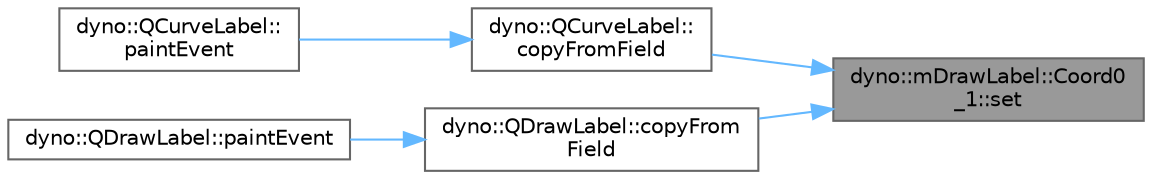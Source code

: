 digraph "dyno::mDrawLabel::Coord0_1::set"
{
 // LATEX_PDF_SIZE
  bgcolor="transparent";
  edge [fontname=Helvetica,fontsize=10,labelfontname=Helvetica,labelfontsize=10];
  node [fontname=Helvetica,fontsize=10,shape=box,height=0.2,width=0.4];
  rankdir="RL";
  Node1 [id="Node000001",label="dyno::mDrawLabel::Coord0\l_1::set",height=0.2,width=0.4,color="gray40", fillcolor="grey60", style="filled", fontcolor="black",tooltip=" "];
  Node1 -> Node2 [id="edge1_Node000001_Node000002",dir="back",color="steelblue1",style="solid",tooltip=" "];
  Node2 [id="Node000002",label="dyno::QCurveLabel::\lcopyFromField",height=0.2,width=0.4,color="grey40", fillcolor="white", style="filled",URL="$classdyno_1_1_q_curve_label.html#ac70f57f0b318ff34ac99f0078b5dfebf",tooltip=" "];
  Node2 -> Node3 [id="edge2_Node000002_Node000003",dir="back",color="steelblue1",style="solid",tooltip=" "];
  Node3 [id="Node000003",label="dyno::QCurveLabel::\lpaintEvent",height=0.2,width=0.4,color="grey40", fillcolor="white", style="filled",URL="$classdyno_1_1_q_curve_label.html#ae8b3eb840ab23ef7f6cb526f3d75b8b7",tooltip=" "];
  Node1 -> Node4 [id="edge3_Node000001_Node000004",dir="back",color="steelblue1",style="solid",tooltip=" "];
  Node4 [id="Node000004",label="dyno::QDrawLabel::copyFrom\lField",height=0.2,width=0.4,color="grey40", fillcolor="white", style="filled",URL="$classdyno_1_1_q_draw_label.html#a12574f4a90aac9d99bbf13ca9a4f4866",tooltip=" "];
  Node4 -> Node5 [id="edge4_Node000004_Node000005",dir="back",color="steelblue1",style="solid",tooltip=" "];
  Node5 [id="Node000005",label="dyno::QDrawLabel::paintEvent",height=0.2,width=0.4,color="grey40", fillcolor="white", style="filled",URL="$classdyno_1_1_q_draw_label.html#aa5e948de0da038ae81bd255cd317b893",tooltip=" "];
}
